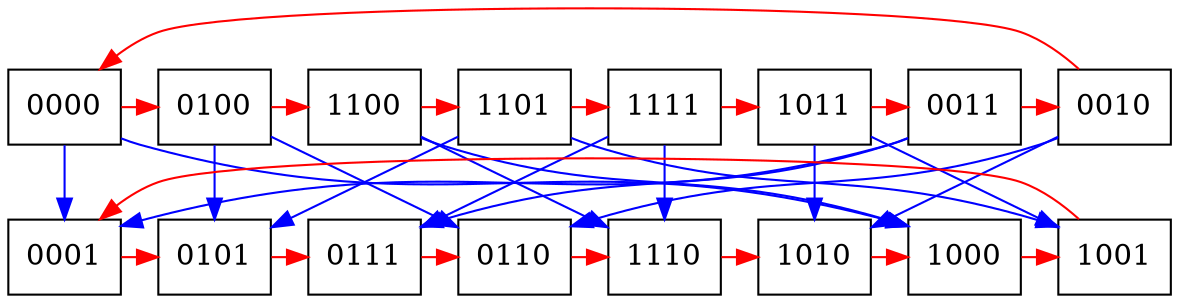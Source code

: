digraph {
	subgraph level_3 { rank = same; node [shape = box] 0000; 0010; 0011; 0100; 1011; 1100; 1101; 1111};
	subgraph level_1 { rank = same; node [shape = box] 0001; 0101; 0110; 0111; 1000; 1001; 1010; 1110};

	edge [color = blue, label = ""] 0000 -> 0001 ;
	edge [color = red, label = ""] 0000 -> 0100 ;
	edge [color = blue, label = ""] 0000 -> 1000 ;
	edge [color = red, label = ""] 0001 -> 0101 ;
	edge [color = red, label = ""] 0010 -> 0000 ;
	edge [color = blue, label = ""] 0010 -> 0110 ;
	edge [color = blue, label = ""] 0010 -> 1010 ;
	edge [color = blue, label = ""] 0011 -> 0001 ;
	edge [color = red, label = ""] 0011 -> 0010 ;
	edge [color = blue, label = ""] 0011 -> 0111 ;
	edge [color = blue, label = ""] 0100 -> 0101 ;
	edge [color = blue, label = ""] 0100 -> 0110 ;
	edge [color = red, label = ""] 0100 -> 1100 ;
	edge [color = red, label = ""] 0101 -> 0111 ;
	edge [color = red, label = ""] 0110 -> 1110 ;
	edge [color = red, label = ""] 0111 -> 0110 ;
	edge [color = red, label = ""] 1000 -> 1001 ;
	edge [color = red, label = ""] 1001 -> 0001 ;
	edge [color = red, label = ""] 1010 -> 1000 ;
	edge [color = red, label = ""] 1011 -> 0011 ;
	edge [color = blue, label = ""] 1011 -> 1001 ;
	edge [color = blue, label = ""] 1011 -> 1010 ;
	edge [color = blue, label = ""] 1100 -> 1000 ;
	edge [color = red, label = ""] 1100 -> 1101 ;
	edge [color = blue, label = ""] 1100 -> 1110 ;
	edge [color = blue, label = ""] 1101 -> 0101 ;
	edge [color = blue, label = ""] 1101 -> 1001 ;
	edge [color = red, label = ""] 1101 -> 1111 ;
	edge [color = red, label = ""] 1110 -> 1010 ;
	edge [color = blue, label = ""] 1111 -> 0111 ;
	edge [color = red, label = ""] 1111 -> 1011 ;
	edge [color = blue, label = ""] 1111 -> 1110 ;
}